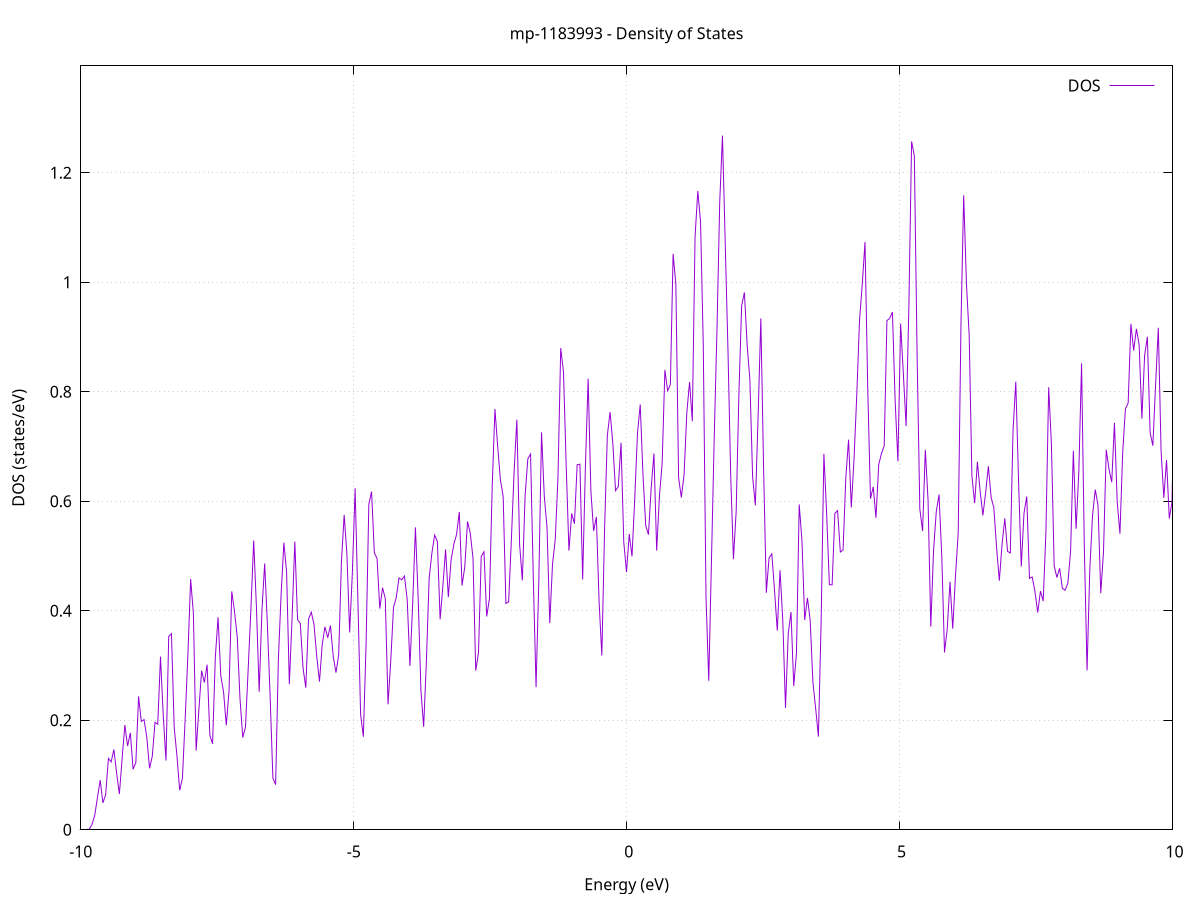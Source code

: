 set title 'mp-1183993 - Density of States'
set xlabel 'Energy (eV)'
set ylabel 'DOS (states/eV)'
set grid
set xrange [-10:10]
set yrange [0:1.395]
set xzeroaxis lt -1
set terminal png size 800,600
set output 'mp-1183993_dos_gnuplot.png'
plot '-' using 1:2 with lines title 'DOS'
-16.725700 0.000000
-16.675500 0.000000
-16.625300 0.000000
-16.575100 0.000000
-16.524900 0.000000
-16.474600 0.000000
-16.424400 0.000000
-16.374200 0.000000
-16.324000 0.000000
-16.273800 0.000000
-16.223500 0.000000
-16.173300 0.000000
-16.123100 0.000000
-16.072900 0.000000
-16.022700 0.000000
-15.972400 0.000000
-15.922200 0.000000
-15.872000 0.000000
-15.821800 0.000000
-15.771600 0.000000
-15.721300 0.000000
-15.671100 0.000000
-15.620900 0.000000
-15.570700 0.000000
-15.520400 0.000000
-15.470200 0.000000
-15.420000 0.000000
-15.369800 0.000000
-15.319600 0.000000
-15.269300 0.000000
-15.219100 0.000000
-15.168900 0.000000
-15.118700 0.000000
-15.068500 0.000000
-15.018200 0.000000
-14.968000 0.000000
-14.917800 0.000000
-14.867600 0.000000
-14.817400 0.000000
-14.767100 0.000000
-14.716900 0.000000
-14.666700 0.000000
-14.616500 0.000000
-14.566300 0.000000
-14.516000 0.000000
-14.465800 0.000000
-14.415600 0.000000
-14.365400 0.000000
-14.315200 0.000000
-14.264900 0.000000
-14.214700 0.000000
-14.164500 0.000000
-14.114300 0.000000
-14.064100 0.000000
-14.013800 0.000000
-13.963600 0.000000
-13.913400 0.000000
-13.863200 0.000000
-13.813000 0.000000
-13.762700 0.000000
-13.712500 0.000000
-13.662300 0.000000
-13.612100 0.000000
-13.561900 0.000000
-13.511600 0.000000
-13.461400 0.000000
-13.411200 0.000000
-13.361000 0.000000
-13.310800 0.000000
-13.260500 0.000000
-13.210300 0.000000
-13.160100 0.000000
-13.109900 0.000000
-13.059600 0.000000
-13.009400 0.000000
-12.959200 0.000000
-12.909000 0.000000
-12.858800 0.000000
-12.808500 0.000000
-12.758300 0.000000
-12.708100 0.000000
-12.657900 0.000000
-12.607700 0.000000
-12.557400 0.000000
-12.507200 0.000000
-12.457000 0.000000
-12.406800 0.000000
-12.356600 0.000000
-12.306300 0.000000
-12.256100 0.001800
-12.205900 0.089700
-12.155700 1.044600
-12.105500 4.066200
-12.055200 8.646900
-12.005000 15.783300
-11.954800 26.034200
-11.904600 30.116700
-11.854400 31.288400
-11.804100 37.000900
-11.753900 30.039400
-11.703700 11.399700
-11.653500 2.902700
-11.603300 0.652900
-11.553000 0.054000
-11.502800 0.001000
-11.452600 0.000000
-11.402400 0.000000
-11.352200 0.000000
-11.301900 0.000000
-11.251700 0.000000
-11.201500 0.000000
-11.151300 0.000000
-11.101100 0.000000
-11.050800 0.000000
-11.000600 0.000000
-10.950400 0.000000
-10.900200 0.000000
-10.850000 0.000000
-10.799700 0.000000
-10.749500 0.000000
-10.699300 0.000000
-10.649100 0.000000
-10.598800 0.000000
-10.548600 0.000000
-10.498400 0.000000
-10.448200 0.000000
-10.398000 0.000000
-10.347700 0.000000
-10.297500 0.000000
-10.247300 0.000000
-10.197100 0.000000
-10.146900 0.000000
-10.096600 0.000000
-10.046400 0.000000
-9.996200 0.000000
-9.946000 0.000000
-9.895800 0.000000
-9.845500 0.001200
-9.795300 0.009500
-9.745100 0.026100
-9.694900 0.058900
-9.644700 0.090700
-9.594400 0.049200
-9.544200 0.064100
-9.494000 0.130300
-9.443800 0.124000
-9.393600 0.146500
-9.343300 0.103200
-9.293100 0.065400
-9.242900 0.129900
-9.192700 0.191200
-9.142500 0.152900
-9.092200 0.177000
-9.042000 0.110600
-8.991800 0.122600
-8.941600 0.243400
-8.891400 0.197900
-8.841100 0.201200
-8.790900 0.169000
-8.740700 0.112200
-8.690500 0.134200
-8.640300 0.196200
-8.590000 0.192900
-8.539800 0.316200
-8.489600 0.209300
-8.439400 0.126500
-8.389200 0.353100
-8.338900 0.358000
-8.288700 0.187000
-8.238500 0.135300
-8.188300 0.072000
-8.138000 0.094300
-8.087800 0.202700
-8.037600 0.319900
-7.987400 0.458000
-7.937200 0.394900
-7.886900 0.144800
-7.836700 0.219300
-7.786500 0.290600
-7.736300 0.268800
-7.686100 0.301500
-7.635800 0.172700
-7.585600 0.157000
-7.535400 0.315100
-7.485200 0.388000
-7.435000 0.281100
-7.384700 0.252100
-7.334500 0.190900
-7.284300 0.253500
-7.234100 0.435400
-7.183900 0.398600
-7.133600 0.351800
-7.083400 0.239500
-7.033200 0.168500
-6.983000 0.187800
-6.932800 0.295100
-6.882500 0.405400
-6.832300 0.528200
-6.782100 0.406000
-6.731900 0.252100
-6.681700 0.400300
-6.631400 0.486300
-6.581200 0.373500
-6.531000 0.243000
-6.480800 0.094400
-6.430600 0.082400
-6.380300 0.311500
-6.330100 0.429500
-6.279900 0.524300
-6.229700 0.471000
-6.179500 0.266100
-6.129200 0.386800
-6.079000 0.526400
-6.028800 0.383900
-5.978600 0.376700
-5.928400 0.295600
-5.878100 0.259600
-5.827900 0.384600
-5.777700 0.397400
-5.727500 0.374900
-5.677200 0.316400
-5.627000 0.270500
-5.576800 0.338600
-5.526600 0.370700
-5.476400 0.350600
-5.426100 0.373100
-5.375900 0.317300
-5.325700 0.286900
-5.275500 0.319000
-5.225300 0.489500
-5.175000 0.575000
-5.124800 0.503800
-5.074600 0.360400
-5.024400 0.470700
-4.974200 0.623700
-4.923900 0.421100
-4.873700 0.210300
-4.823500 0.169900
-4.773300 0.339400
-4.723100 0.594400
-4.672800 0.617600
-4.622600 0.506000
-4.572400 0.495400
-4.522200 0.403900
-4.472000 0.442100
-4.421700 0.422000
-4.371500 0.229100
-4.321300 0.308900
-4.271100 0.406300
-4.220900 0.424000
-4.170600 0.459800
-4.120400 0.456600
-4.070200 0.463400
-4.020000 0.420000
-3.969800 0.299300
-3.919500 0.413400
-3.869300 0.552100
-3.819100 0.422700
-3.768900 0.254800
-3.718700 0.188000
-3.668400 0.307900
-3.618200 0.459000
-3.568000 0.505100
-3.517800 0.538200
-3.467600 0.526800
-3.417300 0.384400
-3.367100 0.444500
-3.316900 0.511900
-3.266700 0.424900
-3.216400 0.492400
-3.166200 0.521300
-3.116000 0.539200
-3.065800 0.580500
-3.015600 0.446000
-2.965300 0.480000
-2.915100 0.562900
-2.864900 0.541900
-2.814700 0.495900
-2.764500 0.290800
-2.714200 0.323000
-2.664000 0.499100
-2.613800 0.507700
-2.563600 0.389500
-2.513400 0.422400
-2.463100 0.626200
-2.412900 0.768300
-2.362700 0.700200
-2.312500 0.639000
-2.262300 0.608800
-2.212000 0.413400
-2.161800 0.416300
-2.111600 0.530300
-2.061400 0.654700
-2.011200 0.749000
-1.960900 0.521200
-1.910700 0.455400
-1.860500 0.609600
-1.810300 0.677400
-1.760100 0.686100
-1.709800 0.458900
-1.659600 0.260500
-1.609400 0.453200
-1.559200 0.725600
-1.509000 0.609100
-1.458700 0.552300
-1.408500 0.377400
-1.358300 0.485100
-1.308100 0.529800
-1.257900 0.643600
-1.207600 0.879600
-1.157400 0.836500
-1.107200 0.664400
-1.057000 0.509800
-1.006800 0.577800
-0.956500 0.559000
-0.906300 0.666700
-0.856100 0.667600
-0.805900 0.457300
-0.755600 0.662600
-0.705400 0.823900
-0.655200 0.618600
-0.605000 0.545500
-0.554800 0.571500
-0.504500 0.415900
-0.454300 0.318200
-0.404100 0.549600
-0.353900 0.719700
-0.303700 0.762900
-0.253400 0.706100
-0.203200 0.619300
-0.153000 0.626800
-0.102800 0.706800
-0.052600 0.525300
-0.002300 0.470700
0.047900 0.540000
0.098100 0.499200
0.148300 0.604300
0.198500 0.724200
0.248800 0.776600
0.299000 0.648600
0.349200 0.555800
0.399400 0.539000
0.449600 0.623900
0.499900 0.687000
0.550100 0.509800
0.600300 0.608900
0.650500 0.669300
0.700700 0.839900
0.751000 0.801600
0.801200 0.813200
0.851400 1.051900
0.901600 0.996000
0.951800 0.643400
1.002100 0.606800
1.052300 0.648900
1.102500 0.761800
1.152700 0.817600
1.202900 0.746000
1.253200 1.082600
1.303400 1.166400
1.353600 1.111100
1.403800 0.886000
1.454000 0.424400
1.504300 0.272100
1.554500 0.494400
1.604700 0.717100
1.654900 0.913200
1.705200 1.145700
1.755400 1.267800
1.805600 1.072800
1.855800 0.878100
1.906000 0.648900
1.956300 0.494100
2.006500 0.582000
2.056700 0.797100
2.106900 0.957000
2.157100 0.981200
2.207400 0.885700
2.257600 0.822500
2.307800 0.644500
2.358000 0.592400
2.408200 0.754200
2.458500 0.933800
2.508700 0.661500
2.558900 0.432900
2.609100 0.496500
2.659300 0.504000
2.709600 0.437000
2.759800 0.363800
2.810000 0.474100
2.860200 0.383200
2.910400 0.222800
2.960700 0.358400
3.010900 0.397600
3.061100 0.262500
3.111300 0.322800
3.161500 0.594100
3.211800 0.527700
3.262000 0.383000
3.312200 0.423300
3.362400 0.382700
3.412600 0.268700
3.462900 0.221500
3.513100 0.170200
3.563300 0.381300
3.613500 0.686700
3.663700 0.577800
3.714000 0.447600
3.764200 0.447300
3.814400 0.577700
3.864600 0.582800
3.914800 0.507200
3.965100 0.511000
4.015300 0.643200
4.065500 0.712400
4.115700 0.588600
4.166000 0.677600
4.216200 0.794400
4.266400 0.930400
4.316600 0.996000
4.366800 1.073100
4.417100 0.804100
4.467300 0.604600
4.517500 0.626400
4.567700 0.569700
4.617900 0.666800
4.668200 0.686900
4.718400 0.701100
4.768600 0.930000
4.818800 0.933700
4.869000 0.945500
4.919300 0.782600
4.969500 0.672700
5.019700 0.924300
5.069900 0.831300
5.120100 0.737100
5.170400 0.955400
5.220600 1.257000
5.270800 1.230700
5.321000 0.867600
5.371200 0.585800
5.421500 0.545600
5.471700 0.693800
5.521900 0.601500
5.572100 0.371100
5.622300 0.509700
5.672600 0.581200
5.722800 0.612200
5.773000 0.499900
5.823200 0.323900
5.873400 0.367200
5.923700 0.453000
5.973900 0.367200
6.024100 0.463600
6.074300 0.542200
6.124500 0.920700
6.174800 1.158600
6.225000 0.997700
6.275200 0.902800
6.325400 0.645800
6.375600 0.596500
6.425900 0.671900
6.476100 0.618200
6.526300 0.574100
6.576500 0.615600
6.626800 0.664000
6.677000 0.607300
6.727200 0.587900
6.777400 0.514900
6.827600 0.454900
6.877900 0.521900
6.928100 0.568600
6.978300 0.508400
7.028500 0.505400
7.078700 0.729000
7.129000 0.818300
7.179200 0.639400
7.229400 0.480800
7.279600 0.578200
7.329800 0.608700
7.380100 0.459100
7.430300 0.461500
7.480500 0.434900
7.530700 0.396700
7.580900 0.435800
7.631200 0.417500
7.681400 0.544000
7.731600 0.808100
7.781800 0.704700
7.832000 0.482100
7.882300 0.460800
7.932500 0.477500
7.982700 0.440700
8.032900 0.437500
8.083100 0.450400
8.133400 0.509300
8.183600 0.692000
8.233800 0.549700
8.284000 0.653600
8.334200 0.851800
8.384500 0.517200
8.434700 0.291200
8.484900 0.475400
8.535100 0.574000
8.585300 0.621200
8.635600 0.592300
8.685800 0.432000
8.736000 0.507700
8.786200 0.693800
8.836400 0.658900
8.886700 0.634700
8.936900 0.743100
8.987100 0.598900
9.037300 0.540700
9.087600 0.689300
9.137800 0.768700
9.188000 0.779500
9.238200 0.923800
9.288400 0.875100
9.338700 0.914700
9.388900 0.886000
9.439100 0.750900
9.489300 0.866300
9.539500 0.900300
9.589800 0.725700
9.640000 0.701300
9.690200 0.813200
9.740400 0.916800
9.790600 0.692200
9.840900 0.606100
9.891100 0.675300
9.941300 0.568500
9.991500 0.598900
10.041700 0.877100
10.092000 0.865700
10.142200 1.003000
10.192400 1.261900
10.242600 1.404300
10.292800 1.241400
10.343100 0.848000
10.393300 0.560200
10.443500 0.720400
10.493700 1.152600
10.543900 1.283200
10.594200 1.031900
10.644400 0.975400
10.694600 1.094100
10.744800 0.944800
10.795000 0.968300
10.845300 1.127900
10.895500 1.101100
10.945700 1.056700
10.995900 1.057900
11.046100 0.925700
11.096400 1.069200
11.146600 0.828200
11.196800 0.729100
11.247000 0.652300
11.297200 0.471700
11.347500 0.429700
11.397700 0.622900
11.447900 1.064600
11.498100 1.085400
11.548400 0.651900
11.598600 0.466400
11.648800 0.555500
11.699000 0.652300
11.749200 0.570400
11.799500 0.675900
11.849700 0.593300
11.899900 0.517800
11.950100 0.608600
12.000300 0.815300
12.050600 0.905100
12.100800 0.815600
12.151000 0.778900
12.201200 0.700900
12.251400 0.502900
12.301700 0.677800
12.351900 0.845200
12.402100 0.926900
12.452300 1.062500
12.502500 0.914300
12.552800 0.822400
12.603000 0.982100
12.653200 1.044300
12.703400 0.893500
12.753600 0.595800
12.803900 0.691400
12.854100 0.903000
12.904300 0.751900
12.954500 0.739200
13.004700 0.900400
13.055000 0.993300
13.105200 0.679300
13.155400 0.631600
13.205600 0.783300
13.255800 0.735200
13.306100 0.892600
13.356300 0.942700
13.406500 0.671700
13.456700 0.858000
13.506900 0.962200
13.557200 0.871600
13.607400 1.065800
13.657600 0.867800
13.707800 0.772400
13.758000 0.891100
13.808300 0.737300
13.858500 0.783700
13.908700 1.154800
13.958900 1.082500
14.009200 0.872200
14.059400 0.996100
14.109600 0.989700
14.159800 0.931900
14.210000 0.948800
14.260300 0.845700
14.310500 0.780300
14.360700 0.849400
14.410900 0.946500
14.461100 1.011000
14.511400 1.030800
14.561600 0.689600
14.611800 0.788100
14.662000 1.107800
14.712200 0.773600
14.762500 0.549400
14.812700 0.557100
14.862900 0.492700
14.913100 0.703600
14.963300 0.934200
15.013600 0.953500
15.063800 0.864900
15.114000 0.696500
15.164200 0.647400
15.214400 0.897800
15.264700 0.828800
15.314900 0.614800
15.365100 0.546800
15.415300 0.490600
15.465500 0.562100
15.515800 0.689100
15.566000 0.794000
15.616200 0.932800
15.666400 0.977700
15.716600 0.882700
15.766900 0.711600
15.817100 0.603800
15.867300 0.572300
15.917500 0.516600
15.967700 0.617000
16.018000 0.889100
16.068200 0.788000
16.118400 0.459400
16.168600 0.486800
16.218900 0.551900
16.269100 0.505100
16.319300 0.417900
16.369500 0.416900
16.419700 0.546400
16.470000 0.518300
16.520200 0.530200
16.570400 0.448000
16.620600 0.325800
16.670800 0.516200
16.721100 0.660200
16.771300 0.561800
16.821500 0.550600
16.871700 0.596000
16.921900 0.889700
16.972200 0.931900
17.022400 0.563100
17.072600 0.383000
17.122800 0.363900
17.173000 0.478100
17.223300 0.719700
17.273500 0.956200
17.323700 0.820200
17.373900 0.600300
17.424100 0.734300
17.474400 0.711500
17.524600 0.838000
17.574800 1.051300
17.625000 0.961000
17.675200 0.756400
17.725500 0.764600
17.775700 0.768800
17.825900 1.090100
17.876100 1.452800
17.926300 1.343300
17.976600 1.127600
18.026800 1.056400
18.077000 1.015700
18.127200 1.001500
18.177400 0.895700
18.227700 1.100800
18.277900 1.107200
18.328100 1.036900
18.378300 1.010700
18.428500 0.975400
18.478800 1.036300
18.529000 1.208400
18.579200 1.315400
18.629400 1.326300
18.679700 1.254400
18.729900 1.167600
18.780100 0.838000
18.830300 0.541700
18.880500 0.588000
18.930800 0.586700
18.981000 0.765000
19.031200 0.941500
19.081400 0.886900
19.131600 0.776700
19.181900 0.732200
19.232100 0.848900
19.282300 0.907500
19.332500 0.709000
19.382700 0.624900
19.433000 1.083400
19.483200 1.554000
19.533400 1.470600
19.583600 1.123700
19.633800 0.799900
19.684100 0.707200
19.734300 0.372400
19.784500 0.253300
19.834700 0.445800
19.884900 0.764100
19.935200 0.895500
19.985400 0.741400
20.035600 0.714600
20.085800 1.108300
20.136000 1.269900
20.186300 1.067300
20.236500 1.014700
20.286700 0.901700
20.336900 0.769500
20.387100 0.715800
20.437400 0.861600
20.487600 1.117900
20.537800 1.285000
20.588000 1.295000
20.638200 1.080000
20.688500 0.736300
20.738700 0.686900
20.788900 0.864000
20.839100 1.130000
20.889300 1.100200
20.939600 1.061800
20.989800 0.769400
21.040000 0.747100
21.090200 0.985700
21.140500 1.008500
21.190700 0.844800
21.240900 0.836800
21.291100 0.782500
21.341300 0.627800
21.391600 0.725900
21.441800 0.978500
21.492000 1.146400
21.542200 0.930500
21.592400 0.797000
21.642700 0.938500
21.692900 0.774300
21.743100 0.610300
21.793300 0.762400
21.843500 0.822300
21.893800 1.088700
21.944000 1.247400
21.994200 1.120800
22.044400 1.164500
22.094600 1.035500
22.144900 0.923300
22.195100 0.903000
22.245300 1.080900
22.295500 0.928300
22.345700 0.632200
22.396000 0.610700
22.446200 0.805900
22.496400 0.814200
22.546600 0.672300
22.596800 1.006800
22.647100 1.031200
22.697300 0.700200
22.747500 0.725900
22.797700 0.764000
22.847900 0.656200
22.898200 0.951400
22.948400 1.328600
22.998600 1.185000
23.048800 0.974300
23.099000 0.912200
23.149300 0.898200
23.199500 0.982900
23.249700 0.963300
23.299900 0.904100
23.350100 1.053400
23.400400 1.096800
23.450600 1.238000
23.500800 1.116900
23.551000 0.842700
23.601300 0.733200
23.651500 0.947600
23.701700 1.078200
23.751900 1.050900
23.802100 0.722700
23.852400 0.545300
23.902600 0.667200
23.952800 0.616900
24.003000 0.665600
24.053200 0.989900
24.103500 1.590000
24.153700 1.827200
24.203900 1.266600
24.254100 1.017800
24.304300 1.172600
24.354600 1.489500
24.404800 1.447700
24.455000 1.036200
24.505200 1.095700
24.555400 1.508800
24.605700 1.630900
24.655900 1.447400
24.706100 1.244900
24.756300 1.258900
24.806500 1.330300
24.856800 1.294500
24.907000 0.966000
24.957200 1.355100
25.007400 1.432400
25.057600 0.940600
25.107900 0.854800
25.158100 0.827500
25.208300 0.931000
25.258500 1.076500
25.308700 1.206200
25.359000 1.090000
25.409200 0.883700
25.459400 0.776800
25.509600 0.878300
25.559800 1.333000
25.610100 1.192100
25.660300 0.886900
25.710500 1.345400
25.760700 1.426900
25.810900 1.066700
25.861200 1.160200
25.911400 1.202500
25.961600 0.847600
26.011800 0.660800
26.062100 0.701500
26.112300 1.103400
26.162500 1.459700
26.212700 1.204900
26.262900 0.904600
26.313200 1.154100
26.363400 1.132900
26.413600 1.093300
26.463800 1.074400
26.514000 0.795600
26.564300 0.773100
26.614500 0.816100
26.664700 1.053000
26.714900 1.156600
26.765100 1.268100
26.815400 1.392900
26.865600 1.103600
26.915800 0.959100
26.966000 0.929500
27.016200 0.963200
27.066500 0.957800
27.116700 0.945800
27.166900 1.041900
27.217100 1.003400
27.267300 0.723500
27.317600 0.703800
27.367800 0.893600
27.418000 1.145500
27.468200 1.164000
27.518400 1.090700
27.568700 0.920600
27.618900 1.110800
27.669100 1.313700
27.719300 1.338000
27.769500 1.365900
27.819800 1.167400
27.870000 1.078700
27.920200 1.202600
27.970400 1.414300
28.020600 1.359900
28.070900 1.058200
28.121100 0.836200
28.171300 0.941500
28.221500 1.163500
28.271700 1.181600
28.322000 1.032900
28.372200 0.950500
28.422400 0.901800
28.472600 1.137100
28.522900 1.070900
28.573100 0.820700
28.623300 0.765600
28.673500 0.780000
28.723700 0.690100
28.774000 0.920700
28.824200 1.858300
28.874400 1.770200
28.924600 1.294000
28.974800 1.076200
29.025100 0.940400
29.075300 0.710200
29.125500 0.795900
29.175700 1.180500
29.225900 1.355300
29.276200 1.247900
29.326400 1.352500
29.376600 1.536000
29.426800 1.290700
29.477000 1.108700
29.527300 0.895200
29.577500 0.961000
29.627700 1.121400
29.677900 1.101200
29.728100 1.360300
29.778400 1.558600
29.828600 1.233300
29.878800 0.927500
29.929000 0.986300
29.979200 1.296000
30.029500 1.248300
30.079700 1.000500
30.129900 1.171500
30.180100 1.564700
30.230300 1.395900
30.280600 1.053600
30.330800 0.868100
30.381000 0.757400
30.431200 0.783200
30.481400 1.383900
30.531700 1.406200
30.581900 1.020100
30.632100 1.176800
30.682300 1.362700
30.732500 1.064200
30.782800 1.026900
30.833000 1.080400
30.883200 1.051600
30.933400 1.092400
30.983700 1.337400
31.033900 1.322200
31.084100 1.245800
31.134300 1.104200
31.184500 1.246600
31.234800 1.355700
31.285000 1.103300
31.335200 1.192300
31.385400 1.627000
31.435600 1.716300
31.485900 1.435200
31.536100 1.395600
31.586300 1.496500
31.636500 1.334400
31.686700 1.276200
31.737000 0.891100
31.787200 0.553700
31.837400 0.728500
31.887600 1.016200
31.937800 1.053900
31.988100 1.004800
32.038300 1.113200
32.088500 1.385200
32.138700 1.137200
32.188900 0.821600
32.239200 1.115900
32.289400 1.361500
32.339600 1.649400
32.389800 1.326600
32.440000 0.975000
32.490300 1.086100
32.540500 1.473600
32.590700 1.545200
32.640900 1.004000
32.691100 0.779800
32.741400 0.805300
32.791600 1.019200
32.841800 1.194900
32.892000 1.114500
32.942200 1.125700
32.992500 1.225400
33.042700 1.252200
33.092900 1.161000
33.143100 1.194400
33.193300 1.350700
33.243600 1.707500
33.293800 1.900300
33.344000 1.781100
33.394200 1.288400
33.444500 1.219000
33.494700 1.360000
33.544900 1.002900
33.595100 0.886200
33.645300 1.116800
33.695600 1.119700
33.745800 0.982600
33.796000 1.077800
33.846200 0.981000
33.896400 1.071700
33.946700 1.293400
33.996900 1.195400
34.047100 0.962200
34.097300 0.950700
34.147500 0.875900
34.197800 0.822900
34.248000 1.033500
34.298200 1.095000
34.348400 1.306700
34.398600 1.377400
34.448900 1.303700
34.499100 1.164000
34.549300 1.061300
34.599500 1.143700
34.649700 1.325500
34.700000 1.168800
34.750200 0.932100
34.800400 1.227400
34.850600 1.141800
34.900800 1.044000
34.951100 1.146100
35.001300 1.327700
35.051500 1.349100
35.101700 1.374300
35.151900 1.202100
35.202200 1.166700
35.252400 1.332100
35.302600 1.435900
35.352800 1.249200
35.403000 1.229100
35.453300 1.249000
35.503500 1.017400
35.553700 1.042900
35.603900 1.223100
35.654100 1.304000
35.704400 1.102400
35.754600 1.013700
35.804800 0.936300
35.855000 1.240800
35.905300 1.315900
35.955500 1.220000
36.005700 1.219300
36.055900 1.314500
36.106100 1.281600
36.156400 1.398000
36.206600 1.451600
36.256800 1.398100
36.307000 1.117000
36.357200 0.890300
36.407500 1.153500
36.457700 1.195100
36.507900 0.806800
36.558100 1.059500
36.608300 1.562300
36.658600 1.541800
36.708800 1.269200
36.759000 1.179200
36.809200 1.300500
36.859400 1.189700
36.909700 1.051100
36.959900 0.918200
37.010100 1.143000
37.060300 1.355900
37.110500 1.396000
37.160800 1.177500
37.211000 0.988800
37.261200 0.806200
37.311400 1.022700
37.361600 1.364000
37.411900 1.367500
37.462100 1.265900
37.512300 1.591700
37.562500 1.639600
37.612700 1.484400
37.663000 1.228400
37.713200 1.240100
37.763400 1.468000
37.813600 1.546800
37.863800 1.478300
37.914100 1.539700
37.964300 1.431900
38.014500 1.522300
38.064700 1.764800
38.114900 1.365000
38.165200 1.125700
38.215400 0.907300
38.265600 0.834500
38.315800 0.939500
38.366100 1.026200
38.416300 1.134000
38.466500 1.523100
38.516700 1.598300
38.566900 1.034700
38.617200 0.939900
38.667400 0.937500
38.717600 1.014400
38.767800 1.208300
38.818000 1.308300
38.868300 1.169600
38.918500 1.179200
38.968700 1.277500
39.018900 1.364700
39.069100 1.183000
39.119400 1.323700
39.169600 1.515900
39.219800 1.436800
39.270000 1.338800
39.320200 1.415800
39.370500 1.600400
39.420700 1.724200
39.470900 1.677700
39.521100 1.235500
39.571300 1.149600
39.621600 1.274300
39.671800 1.175900
39.722000 1.011400
39.772200 1.263300
39.822400 1.444900
39.872700 1.277400
39.922900 1.209600
39.973100 1.376400
40.023300 1.401000
40.073500 1.080600
40.123800 1.282900
40.174000 1.328400
40.224200 0.892500
40.274400 0.774300
40.324600 1.039900
40.374900 1.376600
40.425100 1.119600
40.475300 0.920100
40.525500 1.134100
40.575700 1.343200
40.626000 1.422300
40.676200 1.120000
40.726400 0.896300
40.776600 0.931400
40.826900 1.062700
40.877100 0.962400
40.927300 1.155000
40.977500 1.262500
41.027700 1.222600
41.078000 1.000300
41.128200 1.127300
41.178400 1.564500
41.228600 1.791200
41.278800 1.710800
41.329100 1.788600
41.379300 1.520400
41.429500 1.445700
41.479700 1.206000
41.529900 0.972200
41.580200 1.126700
41.630400 1.462500
41.680600 1.393300
41.730800 1.131400
41.781000 1.083700
41.831300 1.358700
41.881500 1.486300
41.931700 1.259500
41.981900 1.031600
42.032100 1.010000
42.082400 1.137800
42.132600 1.280400
42.182800 1.305700
42.233000 1.139100
42.283200 1.129000
42.333500 1.245400
42.383700 1.302100
42.433900 1.517500
42.484100 1.509500
42.534300 1.430500
42.584600 1.518100
42.634800 1.563900
42.685000 1.424500
42.735200 1.186000
42.785400 1.371800
42.835700 1.427700
42.885900 1.619900
42.936100 1.368300
42.986300 1.307400
43.036500 1.453800
43.086800 1.449300
43.137000 1.227900
43.187200 1.262500
43.237400 1.215800
43.287700 0.877700
43.337900 1.290200
43.388100 1.564100
43.438300 1.352400
43.488500 1.395500
43.538800 1.455700
43.589000 1.317800
43.639200 1.206900
43.689400 1.184700
43.739600 1.148300
43.789900 1.052400
43.840100 0.976100
43.890300 1.238400
43.940500 1.479300
43.990700 1.572400
44.041000 1.515700
44.091200 1.386900
44.141400 1.335500
44.191600 1.245600
44.241800 1.301900
44.292100 1.041000
44.342300 0.742200
44.392500 1.083400
44.442700 1.207700
44.492900 1.152100
44.543200 1.433100
44.593400 1.589100
44.643600 1.241800
44.693800 1.014700
44.744000 0.963200
44.794300 0.822000
44.844500 1.239700
44.894700 1.442100
44.944900 1.187300
44.995100 1.334800
45.045400 1.386300
45.095600 1.458000
45.145800 1.610500
45.196000 1.611900
45.246200 1.438000
45.296500 1.079600
45.346700 1.049200
45.396900 1.382500
45.447100 1.722400
45.497300 1.422100
45.547600 1.076200
45.597800 1.197700
45.648000 1.790200
45.698200 2.172500
45.748500 1.587700
45.798700 1.245300
45.848900 1.367400
45.899100 1.237000
45.949300 1.124700
45.999600 1.425700
46.049800 1.367100
46.100000 1.273900
46.150200 1.477400
46.200400 1.329300
46.250700 1.148300
46.300900 1.161300
46.351100 1.377300
46.401300 1.396200
46.451500 1.425600
46.501800 1.285800
46.552000 1.330200
46.602200 1.686100
46.652400 1.751800
46.702600 1.531900
46.752900 1.265500
46.803100 1.224100
46.853300 1.291000
46.903500 1.232500
46.953700 1.119000
47.004000 0.972700
47.054200 1.272700
47.104400 1.433900
47.154600 1.393300
47.204800 1.569900
47.255100 1.655500
47.305300 1.351500
47.355500 1.007000
47.405700 0.931300
47.455900 0.992900
47.506200 1.464900
47.556400 1.676000
47.606600 1.374800
47.656800 1.344400
47.707000 1.431900
47.757300 1.435000
47.807500 1.209300
47.857700 1.140000
47.907900 1.165200
47.958100 1.486000
48.008400 1.652300
48.058600 1.333900
48.108800 1.147700
48.159000 1.057400
48.209300 0.987800
48.259500 1.058100
48.309700 1.539900
48.359900 1.921600
48.410100 1.744300
48.460400 1.532400
48.510600 1.325000
48.560800 1.459700
48.611000 1.837900
48.661200 1.930400
48.711500 1.534600
48.761700 1.266600
48.811900 1.251400
48.862100 1.199900
48.912300 1.388200
48.962600 1.348900
49.012800 1.387600
49.063000 1.495100
49.113200 1.353400
49.163400 1.668600
49.213700 1.724700
49.263900 1.247500
49.314100 1.262300
49.364300 1.423000
49.414500 1.427700
49.464800 1.257500
49.515000 1.210100
49.565200 1.161300
49.615400 1.254900
49.665600 1.505500
49.715900 1.434100
49.766100 1.151100
49.816300 0.947700
49.866500 0.971900
49.916700 1.109200
49.967000 1.156400
50.017200 1.407900
50.067400 1.412100
50.117600 1.250700
50.167800 1.296000
50.218100 1.353900
50.268300 1.503200
50.318500 1.517600
50.368700 1.700900
50.419000 1.653000
50.469200 1.224600
50.519400 1.199300
50.569600 1.403000
50.619800 1.389100
50.670100 1.512100
50.720300 1.561000
50.770500 1.419200
50.820700 1.202300
50.870900 1.223400
50.921200 1.308600
50.971400 1.397800
51.021600 1.418000
51.071800 1.690400
51.122000 1.596000
51.172300 1.508100
51.222500 1.628800
51.272700 1.306900
51.322900 0.924800
51.373100 0.785300
51.423400 1.108900
51.473600 1.462300
51.523800 1.423100
51.574000 1.317800
51.624200 1.506900
51.674500 1.596700
51.724700 1.238200
51.774900 1.161400
51.825100 1.385100
51.875300 1.498900
51.925600 1.234000
51.975800 1.176700
52.026000 1.573000
52.076200 1.668700
52.126400 1.670600
52.176700 1.520000
52.226900 1.234300
52.277100 1.008000
52.327300 1.421300
52.377500 1.630800
52.427800 1.518900
52.478000 1.589500
52.528200 1.691600
52.578400 1.805900
52.628600 1.640400
52.678900 1.279400
52.729100 1.376600
52.779300 1.442200
52.829500 1.350100
52.879800 1.526900
52.930000 1.681300
52.980200 1.441200
53.030400 1.603500
53.080600 1.708100
53.130900 1.601900
53.181100 1.560600
53.231300 1.137700
53.281500 1.012900
53.331700 1.552400
53.382000 1.629900
53.432200 1.192800
53.482400 0.910800
53.532600 1.087000
53.582800 1.382900
53.633100 1.837000
53.683300 2.057900
53.733500 2.217100
53.783700 2.054200
53.833900 1.451600
53.884200 0.835800
53.934400 0.830500
53.984600 1.439300
54.034800 1.527000
54.085000 1.361700
54.135300 1.262500
54.185500 1.263000
54.235700 1.522800
54.285900 1.794000
54.336100 1.893900
54.386400 1.607900
54.436600 1.222600
54.486800 1.022500
54.537000 1.339000
54.587200 1.761000
54.637500 2.031500
54.687700 2.012000
54.737900 1.371900
54.788100 1.181300
54.838300 1.500900
54.888600 1.230700
54.938800 0.950000
54.989000 0.950000
55.039200 1.235200
55.089400 1.305600
55.139700 1.408800
55.189900 1.782700
55.240100 1.623700
55.290300 1.325200
55.340600 1.456300
55.390800 1.706400
55.441000 1.728100
55.491200 1.670500
55.541400 1.794600
55.591700 1.881000
55.641900 1.754400
55.692100 1.501300
55.742300 1.385700
55.792500 1.506600
55.842800 1.315600
55.893000 1.368500
55.943200 1.558500
55.993400 1.575400
56.043600 1.512100
56.093900 1.771200
56.144100 1.917900
56.194300 1.226900
56.244500 0.884800
56.294700 1.111100
56.345000 1.373700
56.395200 1.550100
56.445400 1.434900
56.495600 1.457500
56.545800 2.031100
56.596100 1.809900
56.646300 1.401800
56.696500 1.258600
56.746700 1.290000
56.796900 1.526200
56.847200 1.340900
56.897400 1.473100
56.947600 1.571500
56.997800 1.430700
57.048000 1.520600
57.098300 1.716000
57.148500 1.886900
57.198700 1.671800
57.248900 1.501900
57.299100 1.463700
57.349400 1.374900
57.399600 1.343900
57.449800 1.437200
57.500000 1.129200
57.550200 1.136900
57.600500 1.241200
57.650700 1.415800
57.700900 1.671700
57.751100 1.477300
57.801400 1.372200
57.851600 1.533100
57.901800 1.522400
57.952000 1.420100
58.002200 1.347000
58.052500 0.905400
58.102700 0.780100
58.152900 1.036100
58.203100 1.313000
58.253300 1.285700
58.303600 1.113700
58.353800 1.132800
58.404000 1.132100
58.454200 1.223500
58.504400 1.259800
58.554700 1.380800
58.604900 1.861800
58.655100 1.878800
58.705300 1.838500
58.755500 1.546600
58.805800 1.478000
58.856000 1.451200
58.906200 1.437300
58.956400 1.666500
59.006600 1.364200
59.056900 0.960800
59.107100 1.121200
59.157300 1.447500
59.207500 1.303600
59.257700 1.164000
59.308000 1.300500
59.358200 1.315000
59.408400 1.505600
59.458600 1.947600
59.508800 1.693200
59.559100 1.538800
59.609300 1.473100
59.659500 1.079700
59.709700 1.097400
59.759900 1.424300
59.810200 1.237600
59.860400 1.065400
59.910600 1.324000
59.960800 1.342900
60.011000 1.338000
60.061300 1.570700
60.111500 1.754200
60.161700 1.801900
60.211900 1.531700
60.262200 1.693500
60.312400 1.731300
60.362600 1.497700
60.412800 1.734600
60.463000 1.525500
60.513300 1.330700
60.563500 1.259900
60.613700 1.423200
60.663900 1.575200
60.714100 1.477800
60.764400 1.511100
60.814600 1.415000
60.864800 1.349900
60.915000 1.625800
60.965200 1.986900
61.015500 1.844100
61.065700 1.564000
61.115900 1.408800
61.166100 1.177800
61.216300 1.092500
61.266600 1.208600
61.316800 1.493400
61.367000 1.426000
61.417200 0.902200
61.467400 0.881100
61.517700 1.344700
61.567900 1.788100
61.618100 1.819300
61.668300 1.539400
61.718500 1.585300
61.768800 1.678400
61.819000 1.844300
61.869200 2.042100
61.919400 1.667100
61.969600 1.804300
62.019900 1.617200
62.070100 1.580900
62.120300 1.705300
62.170500 1.667100
62.220700 1.499000
62.271000 1.492600
62.321200 1.631400
62.371400 1.406600
62.421600 1.374100
62.471800 1.696400
62.522100 1.801400
62.572300 1.343700
62.622500 1.266600
62.672700 1.295900
62.723000 1.381000
62.773200 1.563300
62.823400 1.505400
62.873600 1.323900
62.923800 1.684400
62.974100 1.892000
63.024300 1.855800
63.074500 1.644400
63.124700 1.310300
63.174900 1.235600
63.225200 1.428300
63.275400 1.597600
63.325600 1.356100
63.375800 1.197700
63.426000 1.522400
63.476300 1.768800
63.526500 1.672100
63.576700 1.459800
63.626900 1.684000
63.677100 1.908100
63.727400 1.680100
63.777600 1.384400
63.827800 1.444600
63.878000 1.611700
63.928200 1.411200
63.978500 1.360200
64.028700 1.482000
64.078900 1.527100
64.129100 1.670700
64.179300 1.743200
64.229600 1.666700
64.279800 1.897700
64.330000 2.102700
64.380200 1.754400
64.430400 1.238800
64.480700 1.209900
64.530900 1.628500
64.581100 1.963100
64.631300 1.898100
64.681500 1.757300
64.731800 1.376800
64.782000 1.288500
64.832200 1.377100
64.882400 1.483000
64.932600 1.610200
64.982900 1.769200
65.033100 1.654800
65.083300 1.297500
65.133500 1.578500
65.183800 2.106300
65.234000 2.245600
65.284200 1.884500
65.334400 1.285400
65.384600 0.912400
65.434900 0.972000
65.485100 1.117000
65.535300 1.241300
65.585500 1.550500
65.635700 1.686900
65.686000 1.588500
65.736200 1.650100
65.786400 1.723400
65.836600 1.659100
65.886800 1.609500
65.937100 1.989700
65.987300 2.131400
66.037500 1.423900
66.087700 1.411400
66.137900 1.679300
66.188200 1.637000
66.238400 1.463000
66.288600 1.303300
66.338800 1.607000
66.389000 1.695000
66.439300 1.536500
66.489500 1.683000
66.539700 1.615000
66.589900 1.389300
66.640100 1.496700
66.690400 2.153100
66.740600 1.957600
66.790800 1.262200
66.841000 1.207700
66.891200 1.447500
66.941500 1.518800
66.991700 1.751600
67.041900 1.749800
67.092100 1.573900
67.142300 1.328100
67.192600 1.483400
67.242800 1.923300
67.293000 1.881200
67.343200 1.815800
67.393400 1.663000
67.443700 1.707100
67.493900 1.842500
67.544100 1.591100
67.594300 1.532700
67.644600 1.277100
67.694800 1.251300
67.745000 1.753200
67.795200 1.696400
67.845400 1.508500
67.895700 1.336800
67.945900 1.304900
67.996100 1.736200
68.046300 2.098200
68.096500 1.774600
68.146800 1.511700
68.197000 1.389400
68.247200 1.053400
68.297400 1.151700
68.347600 1.909700
68.397900 1.914400
68.448100 1.489400
68.498300 1.448900
68.548500 1.416600
68.598700 1.581600
68.649000 1.661600
68.699200 1.859000
68.749400 1.665000
68.799600 1.397600
68.849800 1.597500
68.900100 1.757600
68.950300 1.628300
69.000500 1.365600
69.050700 1.277900
69.100900 1.232600
69.151200 1.253200
69.201400 1.338800
69.251600 1.379900
69.301800 1.375900
69.352000 1.373700
69.402300 1.444700
69.452500 1.131900
69.502700 0.899300
69.552900 0.886400
69.603100 0.991300
69.653400 0.809600
69.703600 0.722900
69.753800 1.117700
69.804000 1.517400
69.854200 1.614500
69.904500 1.422400
69.954700 1.191800
70.004900 1.091700
70.055100 1.327300
70.105400 1.549500
70.155600 1.160800
70.205800 0.889100
70.256000 0.981800
70.306200 0.825200
70.356500 0.741300
70.406700 0.834000
70.456900 1.005600
70.507100 0.908400
70.557300 0.763400
70.607600 0.780000
70.657800 0.774500
70.708000 0.982100
70.758200 0.849300
70.808400 0.815200
70.858700 0.904000
70.908900 0.700300
70.959100 0.736200
71.009300 0.823000
71.059500 0.709500
71.109800 0.673100
71.160000 0.802200
71.210200 0.588800
71.260400 0.581600
71.310600 0.677500
71.360900 0.614300
71.411100 0.528900
71.461300 0.410900
71.511500 0.260800
71.561700 0.228100
71.612000 0.314700
71.662200 0.408900
71.712400 0.621100
71.762600 0.690600
71.812800 0.483400
71.863100 0.341300
71.913300 0.543300
71.963500 0.610100
72.013700 0.478800
72.063900 0.388400
72.114200 0.399900
72.164400 0.380200
72.214600 0.381000
72.264800 0.315500
72.315000 0.458300
72.365300 0.468100
72.415500 0.251900
72.465700 0.226200
72.515900 0.242800
72.566200 0.213500
72.616400 0.263200
72.666600 0.211000
72.716800 0.157100
72.767000 0.302100
72.817300 0.337000
72.867500 0.197000
72.917700 0.215900
72.967900 0.172300
73.018100 0.074200
73.068400 0.098300
73.118600 0.185300
73.168800 0.206600
73.219000 0.155800
73.269200 0.110700
73.319500 0.203600
73.369700 0.353800
73.419900 0.419200
73.470100 0.342800
73.520300 0.340100
73.570600 0.309800
73.620800 0.171200
73.671000 0.139700
73.721200 0.157600
73.771400 0.163700
73.821700 0.170500
73.871900 0.219900
73.922100 0.174200
73.972300 0.081400
74.022500 0.019300
74.072800 0.024900
74.123000 0.078400
74.173200 0.066100
74.223400 0.088700
74.273600 0.166600
74.323900 0.104300
74.374100 0.015600
74.424300 0.017900
74.474500 0.073700
74.524700 0.123500
74.575000 0.103800
74.625200 0.077600
74.675400 0.071600
74.725600 0.078100
74.775800 0.081800
74.826100 0.176300
74.876300 0.161900
74.926500 0.083400
74.976700 0.171200
75.027000 0.128400
75.077200 0.124400
75.127400 0.157300
75.177600 0.126000
75.227800 0.058200
75.278100 0.027000
75.328300 0.019700
75.378500 0.008500
75.428700 0.048700
75.478900 0.119300
75.529200 0.086800
75.579400 0.065200
75.629600 0.053700
75.679800 0.032700
75.730000 0.024100
75.780300 0.011300
75.830500 0.001100
75.880700 0.000000
75.930900 0.000500
75.981100 0.011000
76.031400 0.049900
76.081600 0.078000
76.131800 0.068400
76.182000 0.023600
76.232200 0.001900
76.282500 0.000400
76.332700 0.011100
76.382900 0.070500
76.433100 0.089100
76.483300 0.022400
76.533600 0.001000
76.583800 0.000000
76.634000 0.000200
76.684200 0.004100
76.734400 0.018500
76.784700 0.022100
76.834900 0.037700
76.885100 0.029700
76.935300 0.004400
76.985500 0.002500
77.035800 0.025200
77.086000 0.062700
77.136200 0.052100
77.186400 0.019700
77.236600 0.035100
77.286900 0.031100
77.337100 0.005000
77.387300 0.000100
77.437500 0.000100
77.487800 0.004400
77.538000 0.034400
77.588200 0.058600
77.638400 0.027300
77.688600 0.009700
77.738900 0.001600
77.789100 0.000100
77.839300 0.000000
77.889500 0.000000
77.939700 0.000000
77.990000 0.000000
78.040200 0.000000
78.090400 0.000000
78.140600 0.000000
78.190800 0.000000
78.241100 0.000000
78.291300 0.000000
78.341500 0.000000
78.391700 0.000000
78.441900 0.000000
78.492200 0.000000
78.542400 0.000000
78.592600 0.002100
78.642800 0.014600
78.693000 0.018000
78.743300 0.004000
78.793500 0.000100
78.843700 0.000000
78.893900 0.000000
78.944100 0.000000
78.994400 0.000000
79.044600 0.000000
79.094800 0.001100
79.145000 0.007500
79.195200 0.008800
79.245500 0.001800
79.295700 0.000100
79.345900 0.000000
79.396100 0.000000
79.446300 0.000000
79.496600 0.000000
79.546800 0.000000
79.597000 0.000000
79.647200 0.000000
79.697400 0.000000
79.747700 0.000000
79.797900 0.000000
79.848100 0.000000
79.898300 0.000000
79.948600 0.000000
79.998800 0.000000
80.049000 0.000000
80.099200 0.000000
80.149400 0.000000
80.199700 0.000000
80.249900 0.000000
80.300100 0.000000
80.350300 0.000000
80.400500 0.000000
80.450800 0.000000
80.501000 0.000000
80.551200 0.000000
80.601400 0.000000
80.651600 0.000000
80.701900 0.000000
80.752100 0.000000
80.802300 0.000000
80.852500 0.000000
80.902700 0.000000
80.953000 0.000000
81.003200 0.000000
81.053400 0.000000
81.103600 0.000000
81.153800 0.000000
81.204100 0.000000
81.254300 0.000000
81.304500 0.000000
81.354700 0.000000
81.404900 0.000000
81.455200 0.000000
81.505400 0.000000
81.555600 0.000000
81.605800 0.000000
81.656000 0.000000
81.706300 0.000000
81.756500 0.000000
81.806700 0.000000
81.856900 0.000000
81.907100 0.000000
81.957400 0.000000
82.007600 0.000000
82.057800 0.000000
82.108000 0.000000
82.158200 0.000000
82.208500 0.000000
82.258700 0.000000
82.308900 0.000000
82.359100 0.000000
82.409400 0.000000
82.459600 0.000000
82.509800 0.000000
82.560000 0.000000
82.610200 0.000000
82.660500 0.000000
82.710700 0.000000
82.760900 0.000000
82.811100 0.000000
82.861300 0.000000
82.911600 0.000000
82.961800 0.000000
83.012000 0.000000
83.062200 0.000000
83.112400 0.000000
83.162700 0.000000
83.212900 0.000000
83.263100 0.000000
83.313300 0.000000
83.363500 0.000000
83.413800 0.000000
83.464000 0.000000
83.514200 0.000000
83.564400 0.000000
83.614600 0.000000
83.664900 0.000000
83.715100 0.000000
e
